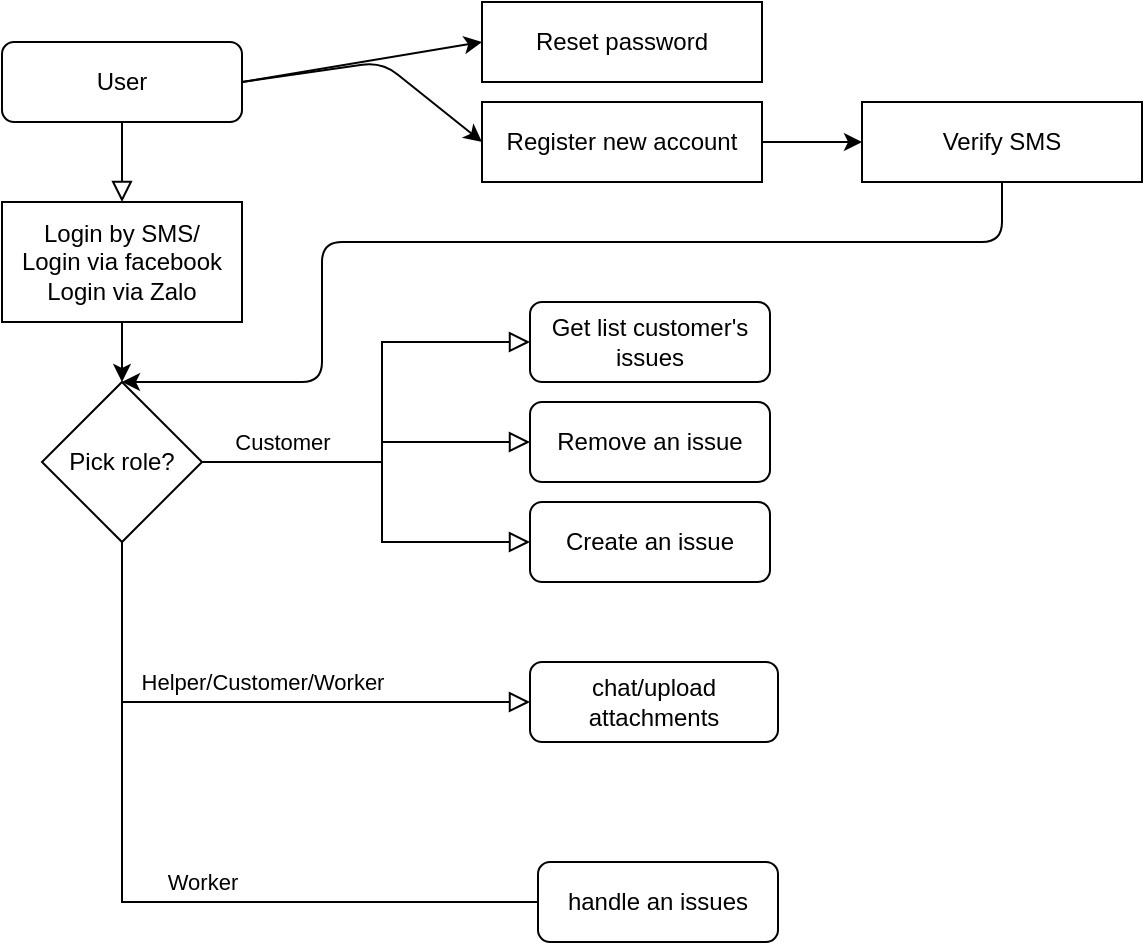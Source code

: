<mxfile version="14.4.9" type="github">
  <diagram id="C5RBs43oDa-KdzZeNtuy" name="Page-1">
    <mxGraphModel dx="716" dy="400" grid="1" gridSize="10" guides="1" tooltips="1" connect="1" arrows="1" fold="1" page="1" pageScale="1" pageWidth="827" pageHeight="1169" math="0" shadow="0">
      <root>
        <mxCell id="WIyWlLk6GJQsqaUBKTNV-0" />
        <mxCell id="WIyWlLk6GJQsqaUBKTNV-1" parent="WIyWlLk6GJQsqaUBKTNV-0" />
        <mxCell id="WIyWlLk6GJQsqaUBKTNV-2" value="" style="rounded=0;html=1;jettySize=auto;orthogonalLoop=1;fontSize=11;endArrow=block;endFill=0;endSize=8;strokeWidth=1;shadow=0;labelBackgroundColor=none;edgeStyle=orthogonalEdgeStyle;" parent="WIyWlLk6GJQsqaUBKTNV-1" source="WIyWlLk6GJQsqaUBKTNV-3" target="phNBYUWBBcwwwVyfr73K-1" edge="1">
          <mxGeometry relative="1" as="geometry">
            <mxPoint x="220" y="170" as="targetPoint" />
          </mxGeometry>
        </mxCell>
        <mxCell id="WIyWlLk6GJQsqaUBKTNV-3" value="User" style="rounded=1;whiteSpace=wrap;html=1;fontSize=12;glass=0;strokeWidth=1;shadow=0;" parent="WIyWlLk6GJQsqaUBKTNV-1" vertex="1">
          <mxGeometry x="160" y="20" width="120" height="40" as="geometry" />
        </mxCell>
        <mxCell id="WIyWlLk6GJQsqaUBKTNV-4" value="Worker" style="rounded=0;html=1;jettySize=auto;orthogonalLoop=1;fontSize=11;endArrow=block;endFill=0;endSize=8;strokeWidth=1;shadow=0;labelBackgroundColor=none;edgeStyle=orthogonalEdgeStyle;entryX=0;entryY=0.5;entryDx=0;entryDy=0;exitX=0.5;exitY=1;exitDx=0;exitDy=0;" parent="WIyWlLk6GJQsqaUBKTNV-1" source="phNBYUWBBcwwwVyfr73K-7" target="WIyWlLk6GJQsqaUBKTNV-12" edge="1">
          <mxGeometry x="0.122" y="10" relative="1" as="geometry">
            <mxPoint as="offset" />
            <mxPoint x="220" y="250" as="sourcePoint" />
            <mxPoint x="220" y="290" as="targetPoint" />
            <Array as="points">
              <mxPoint x="220" y="450" />
              <mxPoint x="430" y="450" />
            </Array>
          </mxGeometry>
        </mxCell>
        <mxCell id="WIyWlLk6GJQsqaUBKTNV-5" value="Customer" style="edgeStyle=orthogonalEdgeStyle;rounded=0;html=1;jettySize=auto;orthogonalLoop=1;fontSize=11;endArrow=block;endFill=0;endSize=8;strokeWidth=1;shadow=0;labelBackgroundColor=none;" parent="WIyWlLk6GJQsqaUBKTNV-1" target="WIyWlLk6GJQsqaUBKTNV-7" edge="1">
          <mxGeometry x="-0.608" y="10" relative="1" as="geometry">
            <mxPoint as="offset" />
            <mxPoint x="260" y="230" as="sourcePoint" />
            <Array as="points">
              <mxPoint x="350" y="230" />
              <mxPoint x="350" y="270" />
            </Array>
          </mxGeometry>
        </mxCell>
        <mxCell id="WIyWlLk6GJQsqaUBKTNV-7" value="Create an issue" style="rounded=1;whiteSpace=wrap;html=1;fontSize=12;glass=0;strokeWidth=1;shadow=0;" parent="WIyWlLk6GJQsqaUBKTNV-1" vertex="1">
          <mxGeometry x="424" y="250" width="120" height="40" as="geometry" />
        </mxCell>
        <mxCell id="WIyWlLk6GJQsqaUBKTNV-12" value="handle an issues" style="rounded=1;whiteSpace=wrap;html=1;fontSize=12;glass=0;strokeWidth=1;shadow=0;" parent="WIyWlLk6GJQsqaUBKTNV-1" vertex="1">
          <mxGeometry x="428" y="430" width="120" height="40" as="geometry" />
        </mxCell>
        <mxCell id="phNBYUWBBcwwwVyfr73K-0" value="Remove an issue" style="rounded=1;whiteSpace=wrap;html=1;fontSize=12;glass=0;strokeWidth=1;shadow=0;" vertex="1" parent="WIyWlLk6GJQsqaUBKTNV-1">
          <mxGeometry x="424" y="200" width="120" height="40" as="geometry" />
        </mxCell>
        <mxCell id="phNBYUWBBcwwwVyfr73K-1" value="Login by SMS/&lt;br&gt;Login via facebook&lt;br&gt;Login via Zalo" style="rounded=0;whiteSpace=wrap;html=1;" vertex="1" parent="WIyWlLk6GJQsqaUBKTNV-1">
          <mxGeometry x="160" y="100" width="120" height="60" as="geometry" />
        </mxCell>
        <mxCell id="phNBYUWBBcwwwVyfr73K-2" value="" style="edgeStyle=orthogonalEdgeStyle;rounded=0;html=1;jettySize=auto;orthogonalLoop=1;fontSize=11;endArrow=block;endFill=0;endSize=8;strokeWidth=1;shadow=0;labelBackgroundColor=none;entryX=0;entryY=0.5;entryDx=0;entryDy=0;exitX=1;exitY=0.5;exitDx=0;exitDy=0;" edge="1" parent="WIyWlLk6GJQsqaUBKTNV-1" source="phNBYUWBBcwwwVyfr73K-7" target="phNBYUWBBcwwwVyfr73K-0">
          <mxGeometry x="-0.444" y="20" relative="1" as="geometry">
            <mxPoint as="offset" />
            <mxPoint x="270" y="260" as="sourcePoint" />
            <mxPoint x="424" y="210" as="targetPoint" />
            <Array as="points">
              <mxPoint x="350" y="230" />
              <mxPoint x="350" y="220" />
            </Array>
          </mxGeometry>
        </mxCell>
        <mxCell id="phNBYUWBBcwwwVyfr73K-3" value="Helper/Customer/Worker" style="rounded=0;html=1;jettySize=auto;orthogonalLoop=1;fontSize=11;endArrow=block;endFill=0;endSize=8;strokeWidth=1;shadow=0;labelBackgroundColor=none;edgeStyle=orthogonalEdgeStyle;entryX=0;entryY=0.5;entryDx=0;entryDy=0;exitX=0.5;exitY=1;exitDx=0;exitDy=0;" edge="1" parent="WIyWlLk6GJQsqaUBKTNV-1" source="phNBYUWBBcwwwVyfr73K-7" target="phNBYUWBBcwwwVyfr73K-4">
          <mxGeometry x="0.056" y="10" relative="1" as="geometry">
            <mxPoint as="offset" />
            <mxPoint x="220" y="220" as="sourcePoint" />
            <mxPoint x="424" y="360" as="targetPoint" />
            <Array as="points">
              <mxPoint x="220" y="330" />
              <mxPoint x="220" y="500" />
            </Array>
          </mxGeometry>
        </mxCell>
        <mxCell id="phNBYUWBBcwwwVyfr73K-4" value="chat/upload attachments" style="rounded=1;whiteSpace=wrap;html=1;fontSize=12;glass=0;strokeWidth=1;shadow=0;" vertex="1" parent="WIyWlLk6GJQsqaUBKTNV-1">
          <mxGeometry x="424" y="330" width="124" height="40" as="geometry" />
        </mxCell>
        <mxCell id="phNBYUWBBcwwwVyfr73K-6" value="Register new account" style="rounded=0;whiteSpace=wrap;html=1;" vertex="1" parent="WIyWlLk6GJQsqaUBKTNV-1">
          <mxGeometry x="400" y="50" width="140" height="40" as="geometry" />
        </mxCell>
        <mxCell id="phNBYUWBBcwwwVyfr73K-7" value="Pick role?" style="rhombus;whiteSpace=wrap;html=1;" vertex="1" parent="WIyWlLk6GJQsqaUBKTNV-1">
          <mxGeometry x="180" y="190" width="80" height="80" as="geometry" />
        </mxCell>
        <mxCell id="phNBYUWBBcwwwVyfr73K-8" value="" style="endArrow=classic;html=1;exitX=0.5;exitY=1;exitDx=0;exitDy=0;entryX=0.5;entryY=0;entryDx=0;entryDy=0;" edge="1" parent="WIyWlLk6GJQsqaUBKTNV-1" source="phNBYUWBBcwwwVyfr73K-1" target="phNBYUWBBcwwwVyfr73K-7">
          <mxGeometry width="50" height="50" relative="1" as="geometry">
            <mxPoint x="380" y="290" as="sourcePoint" />
            <mxPoint x="430" y="240" as="targetPoint" />
          </mxGeometry>
        </mxCell>
        <mxCell id="phNBYUWBBcwwwVyfr73K-9" value="Get list customer&#39;s issues" style="rounded=1;whiteSpace=wrap;html=1;fontSize=12;glass=0;strokeWidth=1;shadow=0;" vertex="1" parent="WIyWlLk6GJQsqaUBKTNV-1">
          <mxGeometry x="424" y="150" width="120" height="40" as="geometry" />
        </mxCell>
        <mxCell id="phNBYUWBBcwwwVyfr73K-10" value="" style="edgeStyle=orthogonalEdgeStyle;rounded=0;html=1;jettySize=auto;orthogonalLoop=1;fontSize=11;endArrow=block;endFill=0;endSize=8;strokeWidth=1;shadow=0;labelBackgroundColor=none;entryX=0;entryY=0.5;entryDx=0;entryDy=0;exitX=1;exitY=0.5;exitDx=0;exitDy=0;" edge="1" parent="WIyWlLk6GJQsqaUBKTNV-1" source="phNBYUWBBcwwwVyfr73K-7" target="phNBYUWBBcwwwVyfr73K-9">
          <mxGeometry x="-0.444" y="20" relative="1" as="geometry">
            <mxPoint as="offset" />
            <mxPoint x="270.0" y="240" as="sourcePoint" />
            <mxPoint x="434" y="230" as="targetPoint" />
            <Array as="points">
              <mxPoint x="350" y="230" />
              <mxPoint x="350" y="170" />
            </Array>
          </mxGeometry>
        </mxCell>
        <mxCell id="phNBYUWBBcwwwVyfr73K-11" value="Reset password" style="rounded=0;whiteSpace=wrap;html=1;" vertex="1" parent="WIyWlLk6GJQsqaUBKTNV-1">
          <mxGeometry x="400" width="140" height="40" as="geometry" />
        </mxCell>
        <mxCell id="phNBYUWBBcwwwVyfr73K-12" value="Verify SMS" style="rounded=0;whiteSpace=wrap;html=1;" vertex="1" parent="WIyWlLk6GJQsqaUBKTNV-1">
          <mxGeometry x="590" y="50" width="140" height="40" as="geometry" />
        </mxCell>
        <mxCell id="phNBYUWBBcwwwVyfr73K-13" value="" style="endArrow=classic;html=1;exitX=1;exitY=0.5;exitDx=0;exitDy=0;entryX=0;entryY=0.5;entryDx=0;entryDy=0;" edge="1" parent="WIyWlLk6GJQsqaUBKTNV-1" source="WIyWlLk6GJQsqaUBKTNV-3" target="phNBYUWBBcwwwVyfr73K-6">
          <mxGeometry width="50" height="50" relative="1" as="geometry">
            <mxPoint x="380" y="200" as="sourcePoint" />
            <mxPoint x="430" y="150" as="targetPoint" />
            <Array as="points">
              <mxPoint x="350" y="30" />
            </Array>
          </mxGeometry>
        </mxCell>
        <mxCell id="phNBYUWBBcwwwVyfr73K-14" value="" style="endArrow=classic;html=1;exitX=1;exitY=0.5;exitDx=0;exitDy=0;entryX=0;entryY=0.5;entryDx=0;entryDy=0;" edge="1" parent="WIyWlLk6GJQsqaUBKTNV-1" source="WIyWlLk6GJQsqaUBKTNV-3" target="phNBYUWBBcwwwVyfr73K-11">
          <mxGeometry width="50" height="50" relative="1" as="geometry">
            <mxPoint x="290.0" y="50" as="sourcePoint" />
            <mxPoint x="426" y="30" as="targetPoint" />
            <Array as="points" />
          </mxGeometry>
        </mxCell>
        <mxCell id="phNBYUWBBcwwwVyfr73K-15" value="" style="endArrow=classic;html=1;exitX=1;exitY=0.5;exitDx=0;exitDy=0;entryX=0;entryY=0.5;entryDx=0;entryDy=0;" edge="1" parent="WIyWlLk6GJQsqaUBKTNV-1" source="phNBYUWBBcwwwVyfr73K-6" target="phNBYUWBBcwwwVyfr73K-12">
          <mxGeometry width="50" height="50" relative="1" as="geometry">
            <mxPoint x="290.0" y="50" as="sourcePoint" />
            <mxPoint x="426" y="30" as="targetPoint" />
            <Array as="points" />
          </mxGeometry>
        </mxCell>
        <mxCell id="phNBYUWBBcwwwVyfr73K-16" value="" style="endArrow=classic;html=1;exitX=0.5;exitY=1;exitDx=0;exitDy=0;" edge="1" parent="WIyWlLk6GJQsqaUBKTNV-1" source="phNBYUWBBcwwwVyfr73K-12">
          <mxGeometry width="50" height="50" relative="1" as="geometry">
            <mxPoint x="380" y="110" as="sourcePoint" />
            <mxPoint x="220" y="190" as="targetPoint" />
            <Array as="points">
              <mxPoint x="660" y="120" />
              <mxPoint x="320" y="120" />
              <mxPoint x="320" y="190" />
            </Array>
          </mxGeometry>
        </mxCell>
      </root>
    </mxGraphModel>
  </diagram>
</mxfile>
